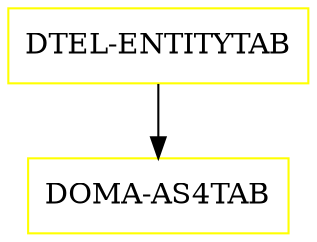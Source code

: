 digraph G {
  "DTEL-ENTITYTAB" [shape=box,color=yellow];
  "DOMA-AS4TAB" [shape=box,color=yellow,URL="./DOMA_AS4TAB.html"];
  "DTEL-ENTITYTAB" -> "DOMA-AS4TAB";
}
